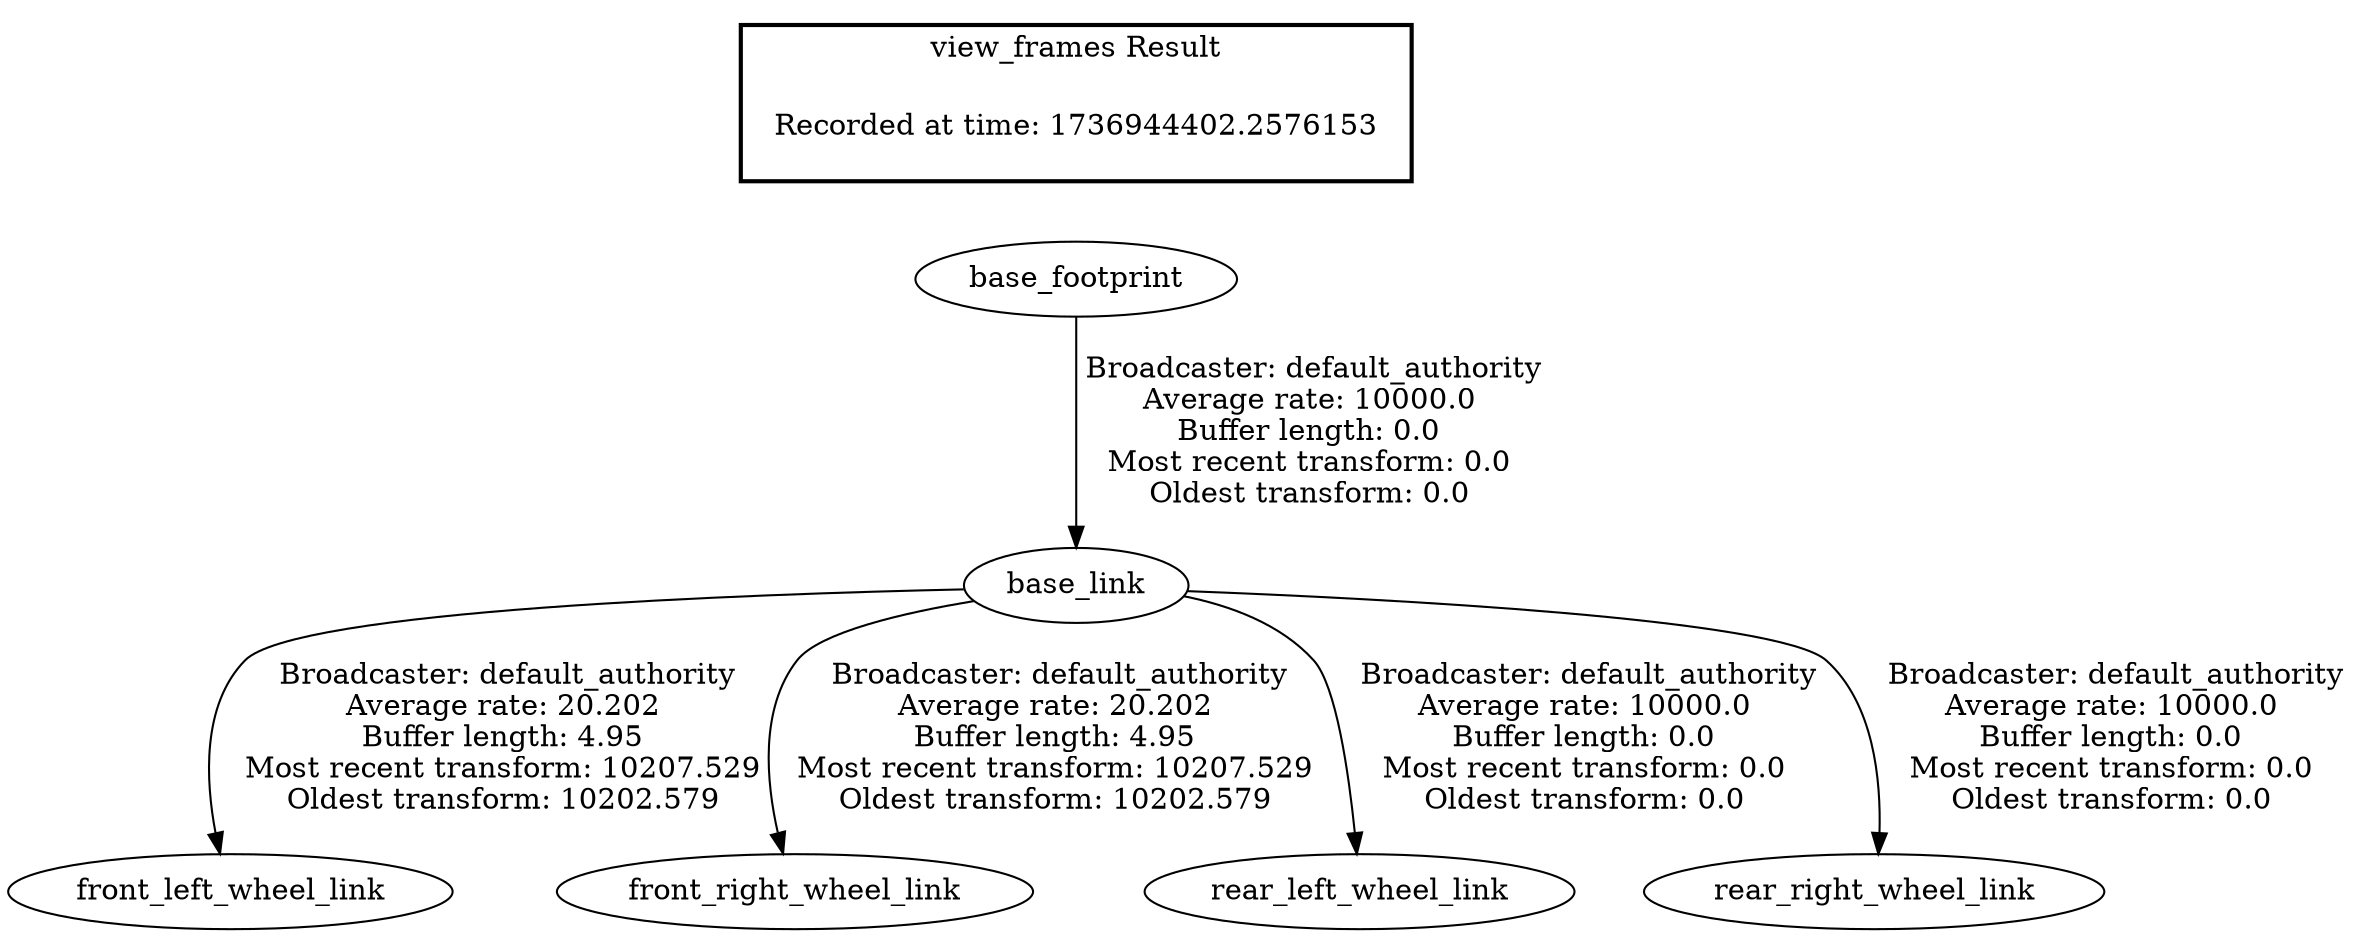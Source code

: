 digraph G {
"base_link" -> "front_left_wheel_link"[label=" Broadcaster: default_authority\nAverage rate: 20.202\nBuffer length: 4.95\nMost recent transform: 10207.529\nOldest transform: 10202.579\n"];
"base_footprint" -> "base_link"[label=" Broadcaster: default_authority\nAverage rate: 10000.0\nBuffer length: 0.0\nMost recent transform: 0.0\nOldest transform: 0.0\n"];
"base_link" -> "front_right_wheel_link"[label=" Broadcaster: default_authority\nAverage rate: 20.202\nBuffer length: 4.95\nMost recent transform: 10207.529\nOldest transform: 10202.579\n"];
"base_link" -> "rear_left_wheel_link"[label=" Broadcaster: default_authority\nAverage rate: 10000.0\nBuffer length: 0.0\nMost recent transform: 0.0\nOldest transform: 0.0\n"];
"base_link" -> "rear_right_wheel_link"[label=" Broadcaster: default_authority\nAverage rate: 10000.0\nBuffer length: 0.0\nMost recent transform: 0.0\nOldest transform: 0.0\n"];
edge [style=invis];
 subgraph cluster_legend { style=bold; color=black; label ="view_frames Result";
"Recorded at time: 1736944402.2576153"[ shape=plaintext ] ;
}->"base_footprint";
}